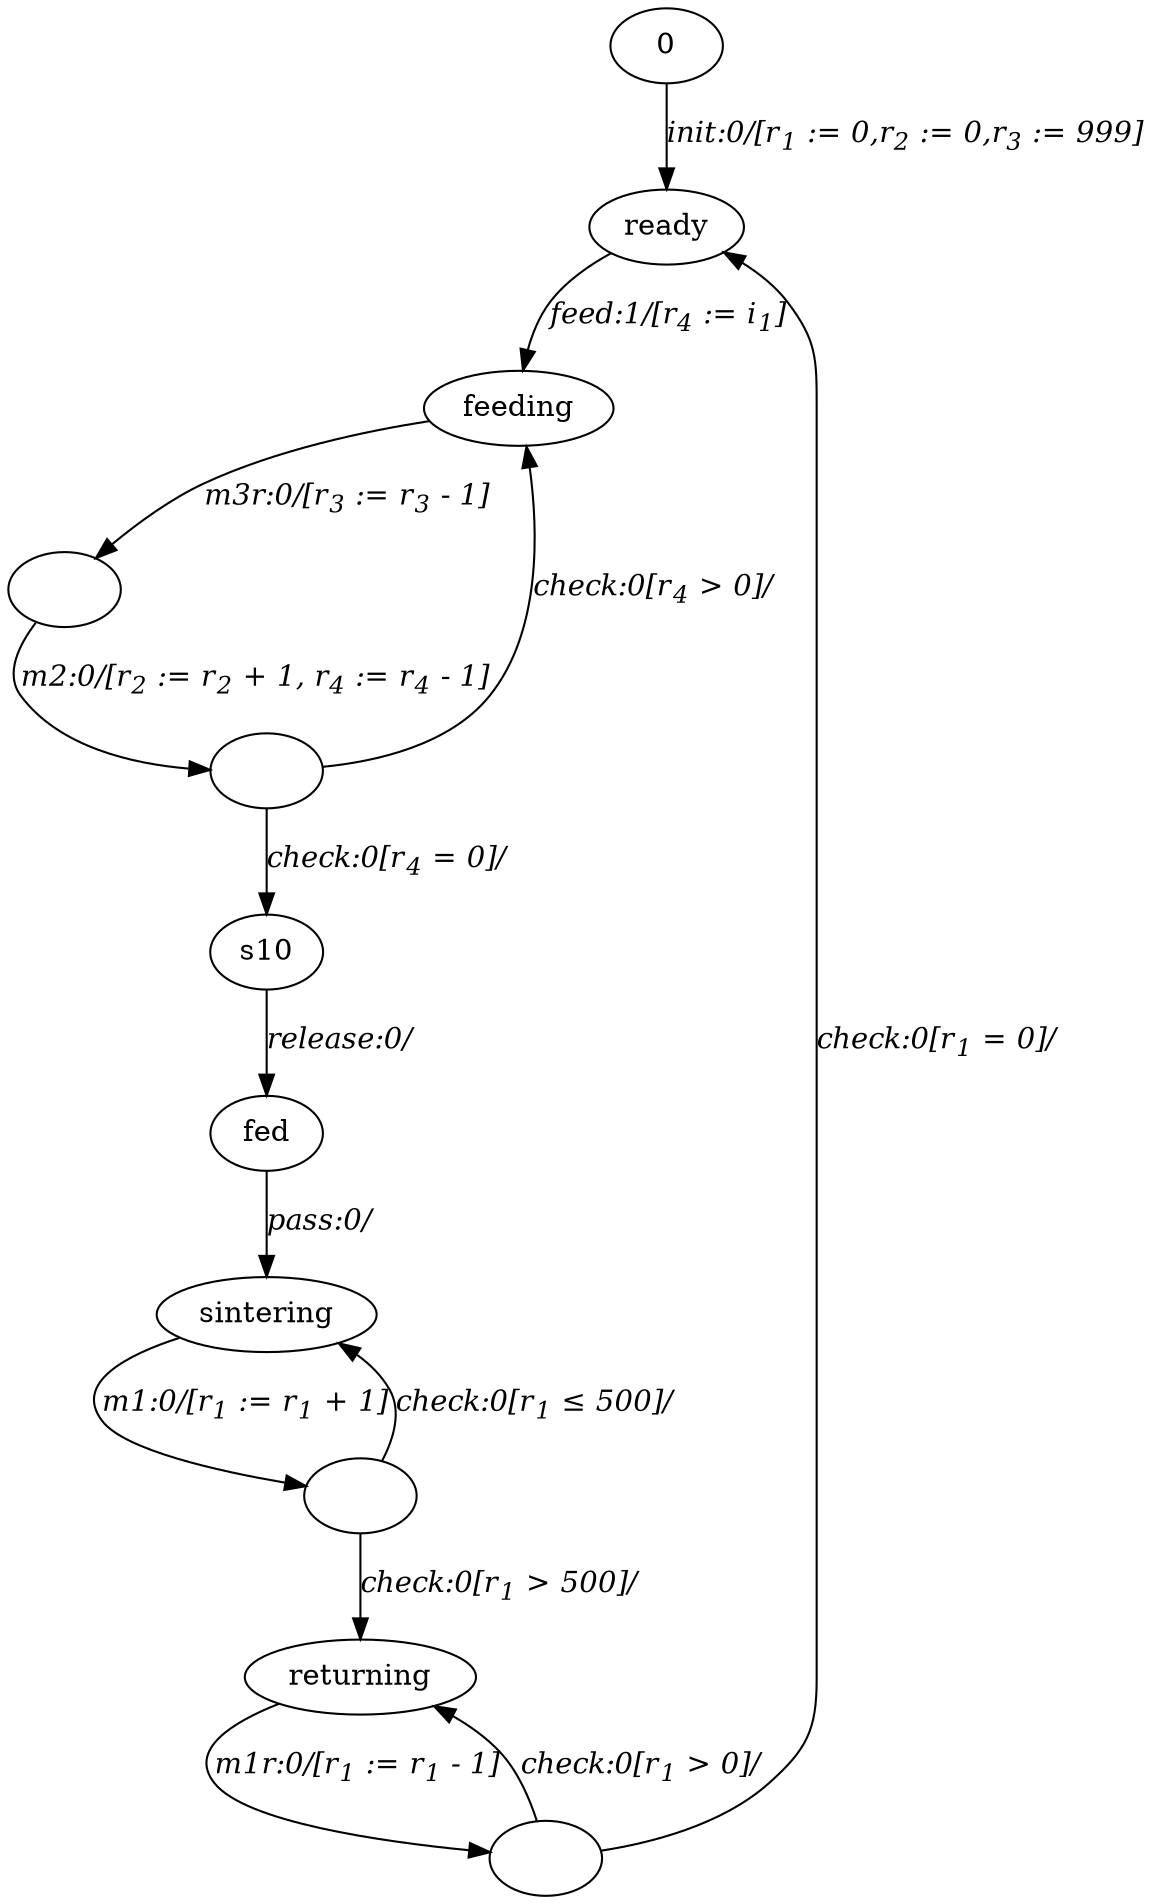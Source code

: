 digraph MotorControlImproved {
  graph [rankdir="TB", fontname="Latin Modern Math"];

  s0[label="0"];
  s1[label="ready"];
  s2[label="feeding"];
  s3[label=""];
  s4[label=""];
  s5[label="fed"];
  s6[label="sintering"];
  s7[label=""];
  s8[label="returning"];
  s9[label=""];

  s0 -> s1 [label=<<i>init:0/&#91;r<sub>1</sub> := 0,r<sub>2</sub> := 0,r<sub>3</sub> := 999&#93;</i>>];
  s1 -> s2 [label=<<i>feed:1/&#91;r<sub>4</sub> := i<sub>1</sub>&#93;</i>>];
  s2 -> s3 [label=<<i>m3r:0/&#91;r<sub>3</sub> := r<sub>3</sub> - 1&#93;</i>>];
  s3 -> s4 [label=<<i>m2:0/&#91;r<sub>2</sub> := r<sub>2</sub> + 1, r<sub>4</sub> := r<sub>4</sub> - 1&#93;</i>>];
  s4 -> s2 [label=<<i>check:0&#91;r<sub>4</sub> &gt; 0&#93;/</i>>];
  s4 -> s10 [label=<<i>check:0&#91;r<sub>4</sub> = 0&#93;/</i>>];
  s10 -> s5 [label=<<i>release:0/</i>>];
  s5 -> s6 [label=<<i>pass:0/</i>>];
  s6 -> s7 [label=<<i>m1:0/&#91;r<sub>1</sub> := r<sub>1</sub> + 1&#93;</i>>];
  s7 -> s6 [label=<<i>check:0&#91;r<sub>1</sub> &le; 500&#93;/</i>>];
  s7 -> s8 [label=<<i>check:0&#91;r<sub>1</sub> &gt; 500&#93;/</i>>];
  s8 -> s9 [label=<<i>m1r:0/&#91;r<sub>1</sub> := r<sub>1</sub> - 1&#93;</i>>];
  s9 -> s8 [label=<<i>check:0&#91;r<sub>1</sub> &gt; 0&#93;/</i>>];
  s9 -> s1 [label=<<i>check:0&#91;r<sub>1</sub> = 0&#93;/</i>>];
}
